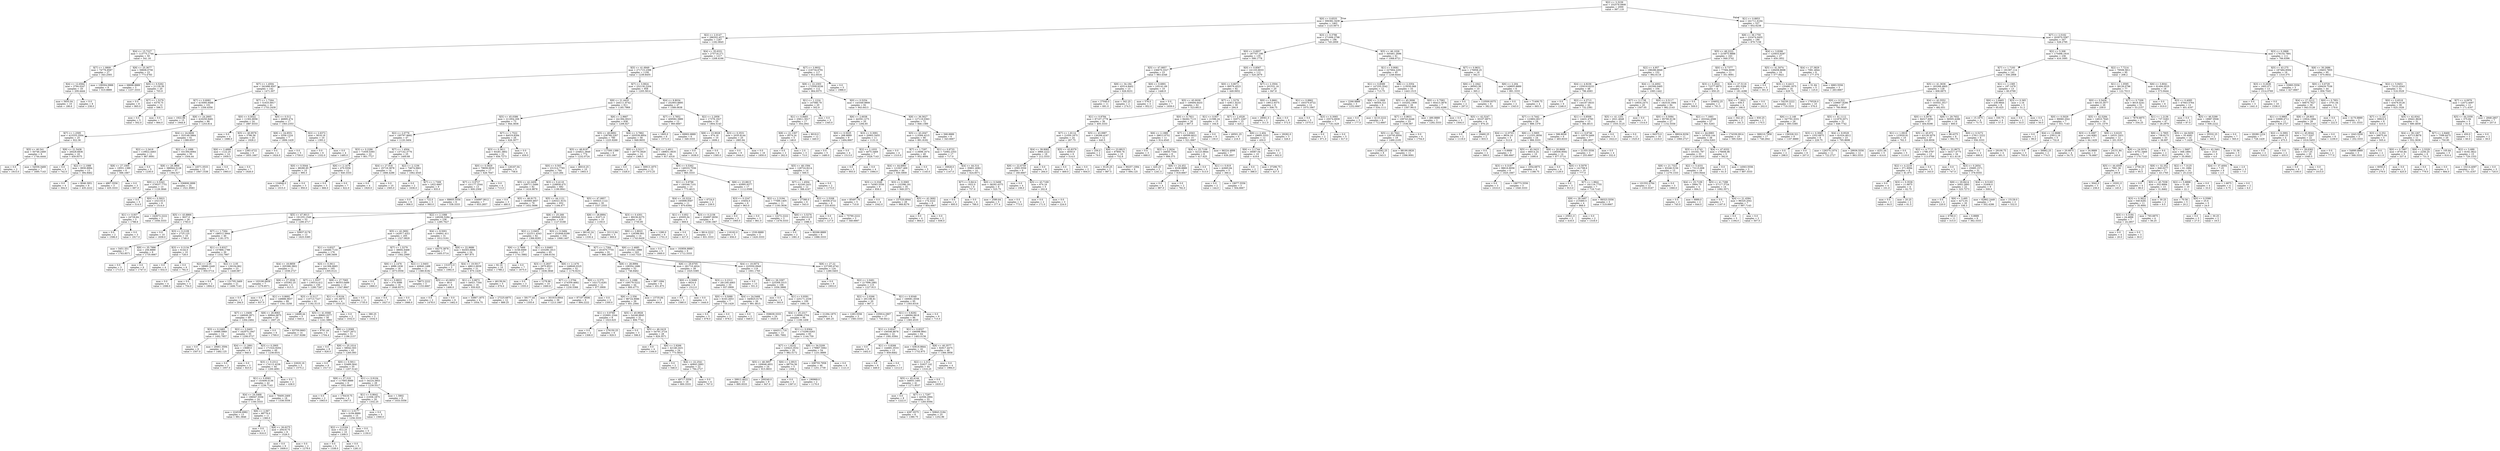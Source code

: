 digraph Tree {
node [shape=box] ;
0 [label="X[2] <= 3.3239\nmse = 332579.0908\nsamples = 2000\nvalue = 997.119"] ;
1 [label="X[0] <= 0.6533\nmse = 306382.3439\nsamples = 1463\nvalue = 1123.5673"] ;
0 -> 1 [labeldistance=2.5, labelangle=45, headlabel="True"] ;
2 [label="X[2] <= 2.0147\nmse = 286202.4577\nsamples = 1267\nvalue = 1182.0845"] ;
1 -> 2 ;
3 [label="X[4] <= 15.7227\nmse = 113775.1744\nsamples = 50\nvalue = 541.16"] ;
2 -> 3 ;
4 [label="X[7] <= 1.0809\nmse = 74776.8587\nsamples = 27\nvalue = 343.2593"] ;
3 -> 4 ;
5 [label="X[4] <= 12.6564\nmse = 3794.0247\nsamples = 18\nvalue = 209.4444"] ;
4 -> 5 ;
6 [label="mse = 5655.04\nsamples = 10\nvalue = 186.6"] ;
5 -> 6 ;
7 [label="mse = 0.0\nsamples = 8\nvalue = 238.0"] ;
5 -> 7 ;
8 [label="mse = 109304.0988\nsamples = 9\nvalue = 610.8889"] ;
4 -> 8 ;
9 [label="X[8] <= 25.3677\nmse = 59608.0756\nsamples = 23\nvalue = 773.4783"] ;
3 -> 9 ;
10 [label="mse = 68696.8889\nsamples = 3\nvalue = 1237.3333"] ;
9 -> 10 ;
11 [label="X[0] <= 0.5262\nmse = 21129.39\nsamples = 20\nvalue = 703.9"] ;
9 -> 11 ;
12 [label="mse = 0.0\nsamples = 8\nvalue = 865.0"] ;
11 -> 12 ;
13 [label="X[7] <= 1.5279\nmse = 6378.75\nsamples = 12\nvalue = 596.5"] ;
11 -> 13 ;
14 [label="mse = 0.0\nsamples = 5\nvalue = 502.0"] ;
13 -> 14 ;
15 [label="mse = 0.0\nsamples = 7\nvalue = 664.0"] ;
13 -> 15 ;
16 [label="X[4] <= 35.6331\nmse = 275716.271\nsamples = 1217\nvalue = 1208.4166"] ;
2 -> 16 ;
17 [label="X[5] <= 41.6949\nmse = 271715.2398\nsamples = 1100\nvalue = 1239.8455"] ;
16 -> 17 ;
18 [label="X[7] <= 1.4504\nmse = 342488.9507\nsamples = 142\nvalue = 1471.007"] ;
17 -> 18 ;
19 [label="X[7] <= 0.6082\nmse = 415095.9488\nsamples = 101\nvalue = 1356.4356"] ;
18 -> 19 ;
20 [label="mse = 1922.96\nsamples = 15\nvalue = 1944.8"] ;
19 -> 20 ;
21 [label="X[8] <= 24.2665\nmse = 416250.8491\nsamples = 86\nvalue = 1253.814"] ;
19 -> 21 ;
22 [label="X[7] <= 1.2595\nmse = 415333.3504\nsamples = 25\nvalue = 922.36"] ;
21 -> 22 ;
23 [label="X[5] <= 40.541\nmse = 50746.2469\nsamples = 9\nvalue = 1744.4444"] ;
22 -> 23 ;
24 [label="mse = 0.0\nsamples = 2\nvalue = 1915.0"] ;
23 -> 24 ;
25 [label="mse = 54559.3469\nsamples = 7\nvalue = 1695.7143"] ;
23 -> 25 ;
26 [label="X[8] <= 21.5436\nmse = 26428.6836\nsamples = 16\nvalue = 459.9375"] ;
22 -> 26 ;
27 [label="mse = 0.0\nsamples = 3\nvalue = 742.0"] ;
26 -> 27 ;
28 [label="X[2] <= 2.1088\nmse = 9930.8994\nsamples = 13\nvalue = 394.8462"] ;
26 -> 28 ;
29 [label="mse = 0.0\nsamples = 4\nvalue = 304.0"] ;
28 -> 29 ;
30 [label="mse = 9046.3951\nsamples = 9\nvalue = 435.2222"] ;
28 -> 30 ;
31 [label="X[4] <= 24.6606\nmse = 353148.5864\nsamples = 61\nvalue = 1389.6557"] ;
21 -> 31 ;
32 [label="X[2] <= 2.3418\nmse = 119922.4463\nsamples = 11\nvalue = 867.9091"] ;
31 -> 32 ;
33 [label="X[8] <= 27.1005\nmse = 19551.1389\nsamples = 6\nvalue = 566.1667"] ;
32 -> 33 ;
34 [label="mse = 4867.5556\nsamples = 3\nvalue = 435.3333"] ;
33 -> 34 ;
35 [label="mse = 0.0\nsamples = 3\nvalue = 697.0"] ;
33 -> 35 ;
36 [label="mse = 0.0\nsamples = 5\nvalue = 1230.0"] ;
32 -> 36 ;
37 [label="X[2] <= 2.1088\nmse = 331394.6064\nsamples = 50\nvalue = 1504.44"] ;
31 -> 37 ;
38 [label="X[8] <= 28.3868\nmse = 386944.5128\nsamples = 37\nvalue = 1384.027"] ;
37 -> 38 ;
39 [label="X[0] <= 0.5343\nmse = 379537.7751\nsamples = 13\nvalue = 1129.3846"] ;
38 -> 39 ;
40 [label="mse = 0.0\nsamples = 5\nvalue = 514.0"] ;
39 -> 40 ;
41 [label="X[0] <= 0.5923\nmse = 232133.5\nsamples = 8\nvalue = 1514.0"] ;
39 -> 41 ;
42 [label="X[1] <= 0.937\nmse = 24729.84\nsamples = 5\nvalue = 1788.6"] ;
41 -> 42 ;
43 [label="mse = 0.0\nsamples = 2\nvalue = 1596.0"] ;
42 -> 43 ;
44 [label="mse = 0.0\nsamples = 3\nvalue = 1917.0"] ;
42 -> 44 ;
45 [label="mse = 242672.2222\nsamples = 3\nvalue = 1056.3333"] ;
41 -> 45 ;
46 [label="mse = 336808.2899\nsamples = 24\nvalue = 1521.9583"] ;
38 -> 46 ;
47 [label="mse = 14571.0533\nsamples = 13\nvalue = 1847.1538"] ;
37 -> 47 ;
48 [label="X[7] <= 1.7264\nmse = 51633.8917\nsamples = 41\nvalue = 1753.2439"] ;
18 -> 48 ;
49 [label="X[0] <= 0.5022\nmse = 11302.8056\nsamples = 24\nvalue = 1887.8333"] ;
48 -> 49 ;
50 [label="mse = 0.0\nsamples = 4\nvalue = 1686.0"] ;
49 -> 50 ;
51 [label="X[5] <= 40.9578\nmse = 3786.56\nsamples = 20\nvalue = 1928.2"] ;
49 -> 51 ;
52 [label="X[6] <= 2.4888\nmse = 1122.25\nsamples = 14\nvalue = 1959.5"] ;
51 -> 52 ;
53 [label="mse = 0.0\nsamples = 7\nvalue = 1993.0"] ;
52 -> 53 ;
54 [label="mse = 0.0\nsamples = 7\nvalue = 1926.0"] ;
52 -> 54 ;
55 [label="mse = 2383.4722\nsamples = 6\nvalue = 1855.1667"] ;
51 -> 55 ;
56 [label="X[0] <= 0.512\nmse = 46895.474\nsamples = 17\nvalue = 1563.2353"] ;
48 -> 56 ;
57 [label="X[8] <= 24.8551\nmse = 5556.1224\nsamples = 7\nvalue = 1806.1429"] ;
56 -> 57 ;
58 [label="mse = 0.0\nsamples = 2\nvalue = 1924.0"] ;
57 -> 58 ;
59 [label="mse = 0.0\nsamples = 5\nvalue = 1759.0"] ;
57 -> 59 ;
60 [label="X[2] <= 2.6372\nmse = 5618.16\nsamples = 10\nvalue = 1393.2"] ;
56 -> 60 ;
61 [label="mse = 0.0\nsamples = 6\nvalue = 1332.0"] ;
60 -> 61 ;
62 [label="mse = 0.0\nsamples = 4\nvalue = 1485.0"] ;
60 -> 62 ;
63 [label="X[7] <= 3.0824\nmse = 252130.2204\nsamples = 958\nvalue = 1205.5814"] ;
17 -> 63 ;
64 [label="X[8] <= 21.4435\nmse = 244111.8742\nsamples = 911\nvalue = 1185.7969"] ;
63 -> 64 ;
65 [label="X[5] <= 45.0386\nmse = 211954.209\nsamples = 73\nvalue = 944.3836"] ;
64 -> 65 ;
66 [label="X[2] <= 2.0776\nmse = 195797.9692\nsamples = 47\nvalue = 1120.3404"] ;
65 -> 66 ;
67 [label="X[3] <= 0.2286\nmse = 71659.5393\nsamples = 22\nvalue = 801.7727"] ;
66 -> 67 ;
68 [label="X[0] <= 0.5044\nmse = 88280.85\nsamples = 10\nvalue = 995.5"] ;
67 -> 68 ;
69 [label="mse = 124848.0\nsamples = 7\nvalue = 1015.0"] ;
68 -> 69 ;
70 [label="mse = 0.0\nsamples = 3\nvalue = 950.0"] ;
68 -> 70 ;
71 [label="X[6] <= 2.1476\nmse = 470.5556\nsamples = 12\nvalue = 640.3333"] ;
67 -> 71 ;
72 [label="mse = 0.0\nsamples = 5\nvalue = 666.0"] ;
71 -> 72 ;
73 [label="mse = 0.0\nsamples = 7\nvalue = 622.0"] ;
71 -> 73 ;
74 [label="X[7] <= 1.4504\nmse = 137142.3776\nsamples = 25\nvalue = 1400.68"] ;
66 -> 74 ;
75 [label="X[4] <= 27.918\nmse = 25719.3878\nsamples = 14\nvalue = 1666.4286"] ;
74 -> 75 ;
76 [label="mse = 0.0\nsamples = 4\nvalue = 1920.0"] ;
75 -> 76 ;
77 [label="mse = 0.0\nsamples = 10\nvalue = 1565.0"] ;
75 -> 77 ;
78 [label="X[2] <= 2.1236\nmse = 74674.0661\nsamples = 11\nvalue = 1062.4545"] ;
74 -> 78 ;
79 [label="mse = 0.0\nsamples = 2\nvalue = 1636.0"] ;
78 -> 79 ;
80 [label="X[7] <= 1.7309\nmse = 1922.6667\nsamples = 9\nvalue = 935.0"] ;
78 -> 80 ;
81 [label="mse = 0.0\nsamples = 6\nvalue = 906.0"] ;
80 -> 81 ;
82 [label="mse = 722.0\nsamples = 3\nvalue = 993.0"] ;
80 -> 82 ;
83 [label="X[7] <= 1.7522\nmse = 84019.8284\nsamples = 26\nvalue = 626.3077"] ;
65 -> 83 ;
84 [label="X[3] <= 0.3611\nmse = 93281.3802\nsamples = 22\nvalue = 656.7273"] ;
83 -> 84 ;
85 [label="X[0] <= 0.5829\nmse = 79659.0035\nsamples = 17\nvalue = 626.7647"] ;
84 -> 85 ;
86 [label="X[7] <= 0.9727\nmse = 101177.2544\nsamples = 13\nvalue = 600.2308"] ;
85 -> 86 ;
87 [label="mse = 89605.5556\nsamples = 6\nvalue = 538.3333"] ;
86 -> 87 ;
88 [label="mse = 104997.0612\nsamples = 7\nvalue = 653.2857"] ;
86 -> 88 ;
89 [label="mse = 0.0\nsamples = 4\nvalue = 713.0"] ;
85 -> 89 ;
90 [label="mse = 126167.04\nsamples = 5\nvalue = 758.6"] ;
84 -> 90 ;
91 [label="mse = 0.0\nsamples = 4\nvalue = 459.0"] ;
83 -> 91 ;
92 [label="X[6] <= 2.9667\nmse = 241394.0023\nsamples = 838\nvalue = 1206.827"] ;
64 -> 92 ;
93 [label="X[5] <= 49.6892\nmse = 238789.2267\nsamples = 780\nvalue = 1225.9269"] ;
92 -> 93 ;
94 [label="X[5] <= 48.9197\nmse = 234821.3849\nsamples = 774\nvalue = 1232.0724"] ;
93 -> 94 ;
95 [label="X[0] <= 0.503\nmse = 231314.7793\nsamples = 764\nvalue = 1223.284"] ;
94 -> 95 ;
96 [label="X[5] <= 42.2459\nmse = 209711.5486\nsamples = 82\nvalue = 1416.9878"] ;
95 -> 96 ;
97 [label="mse = 0.0\nsamples = 3\nvalue = 480.0"] ;
96 -> 97 ;
98 [label="X[5] <= 46.9175\nmse = 183069.4857\nsamples = 79\nvalue = 1452.5696"] ;
96 -> 98 ;
99 [label="X[5] <= 43.8866\nmse = 3637.0\nsamples = 26\nvalue = 1783.0"] ;
98 -> 99 ;
100 [label="mse = 0.0\nsamples = 10\nvalue = 1839.0"] ;
99 -> 100 ;
101 [label="X[3] <= 0.2109\nmse = 2725.125\nsamples = 16\nvalue = 1748.0"] ;
99 -> 101 ;
102 [label="mse = 5451.551\nsamples = 7\nvalue = 1763.8571"] ;
101 -> 102 ;
103 [label="X[8] <= 35.7996\nmse = 256.8889\nsamples = 9\nvalue = 1735.6667"] ;
101 -> 103 ;
104 [label="mse = 0.0\nsamples = 3\nvalue = 1713.0"] ;
103 -> 104 ;
105 [label="mse = 0.0\nsamples = 6\nvalue = 1747.0"] ;
103 -> 105 ;
106 [label="X[5] <= 47.9013\nmse = 191255.1549\nsamples = 53\nvalue = 1290.4717"] ;
98 -> 106 ;
107 [label="X[7] <= 1.7264\nmse = 188512.3944\nsamples = 40\nvalue = 1181.575"] ;
106 -> 107 ;
108 [label="X[3] <= 0.2134\nmse = 6144.0\nsamples = 10\nvalue = 728.0"] ;
107 -> 108 ;
109 [label="mse = 0.0\nsamples = 4\nvalue = 632.0"] ;
108 -> 109 ;
110 [label="mse = 0.0\nsamples = 6\nvalue = 792.0"] ;
108 -> 110 ;
111 [label="X[1] <= 0.8327\nmse = 157866.1789\nsamples = 30\nvalue = 1332.7667"] ;
107 -> 111 ;
112 [label="X[2] <= 2.05\nmse = 28980.2449\nsamples = 7\nvalue = 950.5714"] ;
111 -> 112 ;
113 [label="mse = 0.0\nsamples = 4\nvalue = 1098.0"] ;
112 -> 113 ;
114 [label="mse = 0.0\nsamples = 3\nvalue = 754.0"] ;
112 -> 114 ;
115 [label="X[2] <= 2.05\nmse = 139104.862\nsamples = 23\nvalue = 1449.087"] ;
111 -> 115 ;
116 [label="mse = 0.0\nsamples = 2\nvalue = 1894.0"] ;
115 -> 116 ;
117 [label="mse = 131705.3469\nsamples = 21\nvalue = 1406.7143"] ;
115 -> 117 ;
118 [label="mse = 50937.0178\nsamples = 13\nvalue = 1625.5385"] ;
106 -> 118 ;
119 [label="X[3] <= 0.4118\nmse = 228858.475\nsamples = 682\nvalue = 1199.9941"] ;
95 -> 119 ;
120 [label="X[5] <= 44.1121\nmse = 226321.9151\nsamples = 652\nvalue = 1184.477"] ;
119 -> 120 ;
121 [label="X[2] <= 2.1088\nmse = 149206.5284\nsamples = 236\nvalue = 1285.7627"] ;
120 -> 121 ;
122 [label="X[5] <= 42.3692\nmse = 142917.4321\nsamples = 205\nvalue = 1327.0829"] ;
121 -> 122 ;
123 [label="X[1] <= 0.8327\nmse = 149480.7133\nsamples = 176\nvalue = 1288.3409"] ;
122 -> 123 ;
124 [label="X[4] <= 18.8859\nmse = 205388.3802\nsamples = 11\nvalue = 1038.2727"] ;
123 -> 124 ;
125 [label="mse = 103190.6939\nsamples = 7\nvalue = 1279.8571"] ;
124 -> 125 ;
126 [label="X[8] <= 27.3536\nmse = 103362.25\nsamples = 4\nvalue = 615.5"] ;
124 -> 126 ;
127 [label="mse = 0.0\nsamples = 2\nvalue = 294.0"] ;
126 -> 127 ;
128 [label="mse = 0.0\nsamples = 2\nvalue = 937.0"] ;
126 -> 128 ;
129 [label="X[3] <= 0.3611\nmse = 141306.6665\nsamples = 165\nvalue = 1305.0121"] ;
123 -> 129 ;
130 [label="X[7] <= 1.5537\nmse = 139314.412\nsamples = 150\nvalue = 1280.7267"] ;
129 -> 130 ;
131 [label="X[1] <= 0.8692\nmse = 149886.9837\nsamples = 89\nvalue = 1341.3258"] ;
130 -> 131 ;
132 [label="X[7] <= 1.0406\nmse = 146649.2871\nsamples = 69\nvalue = 1264.2464"] ;
131 -> 132 ;
133 [label="X[3] <= 0.2483\nmse = 16986.5969\nsamples = 14\nvalue = 1492.7857"] ;
132 -> 133 ;
134 [label="mse = 0.0\nsamples = 6\nvalue = 1507.0"] ;
133 -> 134 ;
135 [label="mse = 29461.3594\nsamples = 8\nvalue = 1482.125"] ;
133 -> 135 ;
136 [label="X[2] <= 2.0403\nmse = 162975.1947\nsamples = 55\nvalue = 1206.0727"] ;
132 -> 136 ;
137 [label="X[4] <= 11.2891\nmse = 13689.0\nsamples = 6\nvalue = 940.0"] ;
136 -> 137 ;
138 [label="mse = 0.0\nsamples = 3\nvalue = 1057.0"] ;
137 -> 138 ;
139 [label="mse = 0.0\nsamples = 3\nvalue = 823.0"] ;
137 -> 139 ;
140 [label="X[3] <= 0.2905\nmse = 171524.9204\nsamples = 49\nvalue = 1238.6531"] ;
136 -> 140 ;
141 [label="X[3] <= 0.2312\nmse = 174112.4236\nsamples = 44\nvalue = 1200.4091"] ;
140 -> 141 ;
142 [label="X[1] <= 0.8583\nmse = 153406.0136\nsamples = 42\nvalue = 1236.7143"] ;
141 -> 142 ;
143 [label="X[4] <= 24.5468\nmse = 196047.5556\nsamples = 24\nvalue = 1160.3333"] ;
142 -> 143 ;
144 [label="mse = 224538.6982\nsamples = 13\nvalue = 991.3846"] ;
143 -> 144 ;
145 [label="X[6] <= 2.067\nmse = 88776.0\nsamples = 11\nvalue = 1360.0"] ;
143 -> 145 ;
146 [label="mse = 0.0\nsamples = 3\nvalue = 916.0"] ;
145 -> 146 ;
147 [label="X[8] <= 26.6275\nmse = 20418.75\nsamples = 8\nvalue = 1526.5"] ;
145 -> 147 ;
148 [label="mse = 0.0\nsamples = 6\nvalue = 1609.0"] ;
147 -> 148 ;
149 [label="mse = 0.0\nsamples = 2\nvalue = 1279.0"] ;
147 -> 149 ;
150 [label="mse = 78400.2469\nsamples = 18\nvalue = 1338.5556"] ;
142 -> 150 ;
151 [label="mse = 0.0\nsamples = 2\nvalue = 438.0"] ;
141 -> 151 ;
152 [label="mse = 22620.16\nsamples = 5\nvalue = 1575.2"] ;
140 -> 152 ;
153 [label="X[8] <= 26.8063\nmse = 69844.0875\nsamples = 20\nvalue = 1607.25"] ;
131 -> 153 ;
154 [label="mse = 0.0\nsamples = 6\nvalue = 1769.0"] ;
153 -> 154 ;
155 [label="mse = 83759.0663\nsamples = 14\nvalue = 1537.9286"] ;
153 -> 155 ;
156 [label="X[3] <= 0.3117\nmse = 110713.7227\nsamples = 61\nvalue = 1192.3115"] ;
130 -> 156 ;
157 [label="mse = 14689.44\nsamples = 5\nvalue = 640.4"] ;
156 -> 157 ;
158 [label="X[5] <= 41.9368\nmse = 89662.0277\nsamples = 56\nvalue = 1241.5893"] ;
156 -> 158 ;
159 [label="mse = 9761.44\nsamples = 5\nvalue = 1704.4"] ;
158 -> 159 ;
160 [label="X[6] <= 2.9369\nmse = 74437.2672\nsamples = 51\nvalue = 1196.2157"] ;
158 -> 160 ;
161 [label="mse = 0.0\nsamples = 8\nvalue = 826.0"] ;
160 -> 161 ;
162 [label="X[8] <= 25.1014\nmse = 58042.503\nsamples = 43\nvalue = 1265.093"] ;
160 -> 162 ;
163 [label="mse = 0.0\nsamples = 8\nvalue = 1517.0"] ;
162 -> 163 ;
164 [label="X[0] <= 0.5911\nmse = 53489.5641\nsamples = 35\nvalue = 1207.5143"] ;
162 -> 164 ;
165 [label="X[8] <= 27.319\nmse = 117665.8889\nsamples = 6\nvalue = 1052.6667"] ;
164 -> 165 ;
166 [label="mse = 0.0\nsamples = 2\nvalue = 1063.0"] ;
165 -> 166 ;
167 [label="mse = 176418.75\nsamples = 4\nvalue = 1047.5"] ;
165 -> 167 ;
168 [label="X[1] <= 0.9104\nmse = 34224.3853\nsamples = 29\nvalue = 1239.5517"] ;
164 -> 168 ;
169 [label="X[1] <= 0.8642\nmse = 21936.1875\nsamples = 20\nvalue = 1332.25"] ;
168 -> 169 ;
170 [label="X[2] <= 2.0177\nmse = 6194.8889\nsamples = 15\nvalue = 1256.3333"] ;
169 -> 170 ;
171 [label="X[2] <= 2.0164\nmse = 812.25\nsamples = 10\nvalue = 1309.5"] ;
170 -> 171 ;
172 [label="mse = 0.0\nsamples = 5\nvalue = 1338.0"] ;
171 -> 172 ;
173 [label="mse = 0.0\nsamples = 5\nvalue = 1281.0"] ;
171 -> 173 ;
174 [label="mse = 0.0\nsamples = 5\nvalue = 1150.0"] ;
170 -> 174 ;
175 [label="mse = 0.0\nsamples = 5\nvalue = 1560.0"] ;
169 -> 175 ;
176 [label="mse = 1.5802\nsamples = 9\nvalue = 1033.5556"] ;
168 -> 176 ;
177 [label="X[8] <= 27.7065\nmse = 96353.0489\nsamples = 15\nvalue = 1547.8667"] ;
129 -> 177 ;
178 [label="X[1] <= 0.9104\nmse = 191.6875\nsamples = 4\nvalue = 1033.25"] ;
177 -> 178 ;
179 [label="mse = 0.0\nsamples = 2\nvalue = 1032.0"] ;
178 -> 179 ;
180 [label="mse = 380.25\nsamples = 2\nvalue = 1034.5"] ;
178 -> 180 ;
181 [label="mse = 0.0\nsamples = 11\nvalue = 1735.0"] ;
177 -> 181 ;
182 [label="X[7] <= 1.5279\nmse = 38692.6468\nsamples = 29\nvalue = 1562.2069"] ;
122 -> 182 ;
183 [label="X[6] <= 2.1476\nmse = 4986.1636\nsamples = 18\nvalue = 1673.0556"] ;
182 -> 183 ;
184 [label="mse = 0.0\nsamples = 2\nvalue = 1866.0"] ;
183 -> 184 ;
185 [label="X[1] <= 0.8833\nmse = 374.3086\nsamples = 16\nvalue = 1648.9375"] ;
183 -> 185 ;
186 [label="mse = 0.0\nsamples = 7\nvalue = 1627.0"] ;
185 -> 186 ;
187 [label="mse = 0.0\nsamples = 9\nvalue = 1666.0"] ;
185 -> 187 ;
188 [label="X[2] <= 2.0403\nmse = 40840.1488\nsamples = 11\nvalue = 1380.8182"] ;
182 -> 188 ;
189 [label="mse = 78672.2222\nsamples = 3\nvalue = 1153.6667"] ;
188 -> 189 ;
190 [label="X[5] <= 43.0653\nmse = 48.0\nsamples = 8\nvalue = 1466.0"] ;
188 -> 190 ;
191 [label="mse = 0.0\nsamples = 2\nvalue = 1478.0"] ;
190 -> 191 ;
192 [label="mse = 0.0\nsamples = 6\nvalue = 1462.0"] ;
190 -> 192 ;
193 [label="X[4] <= 8.5001\nmse = 104841.411\nsamples = 31\nvalue = 1012.5161"] ;
121 -> 193 ;
194 [label="mse = 44275.3878\nsamples = 7\nvalue = 1405.5714"] ;
193 -> 194 ;
195 [label="X[8] <= 22.9686\nmse = 64303.6094\nsamples = 24\nvalue = 897.875"] ;
193 -> 195 ;
196 [label="mse = 131072.0\nsamples = 3\nvalue = 1092.0"] ;
195 -> 196 ;
197 [label="X[4] <= 19.5017\nmse = 48612.6939\nsamples = 21\nvalue = 870.1429"] ;
195 -> 197 ;
198 [label="X[1] <= 0.8872\nmse = 34021.7344\nsamples = 16\nvalue = 930.625"] ;
197 -> 198 ;
199 [label="mse = 33867.1875\nsamples = 4\nvalue = 1054.75"] ;
198 -> 199 ;
200 [label="mse = 27225.6875\nsamples = 12\nvalue = 889.25"] ;
198 -> 200 ;
201 [label="mse = 46139.04\nsamples = 5\nvalue = 676.6"] ;
197 -> 201 ;
202 [label="X[8] <= 25.268\nmse = 260948.5021\nsamples = 416\nvalue = 1127.0168"] ;
120 -> 202 ;
203 [label="X[2] <= 2.0403\nmse = 222311.4343\nsamples = 82\nvalue = 1366.8293"] ;
202 -> 203 ;
204 [label="X[6] <= 2.7669\nmse = 3158.0069\nsamples = 17\nvalue = 1741.5882"] ;
203 -> 204 ;
205 [label="mse = 92.16\nsamples = 10\nvalue = 1788.2"] ;
204 -> 205 ;
206 [label="mse = 0.0\nsamples = 7\nvalue = 1675.0"] ;
204 -> 206 ;
207 [label="X[1] <= 0.8483\nmse = 233290.1813\nsamples = 65\nvalue = 1268.8154"] ;
203 -> 207 ;
208 [label="X[3] <= 0.2837\nmse = 2970.8521\nsamples = 13\nvalue = 1636.3846"] ;
207 -> 208 ;
209 [label="mse = 0.0\nsamples = 3\nvalue = 1555.0"] ;
208 -> 209 ;
210 [label="mse = 1278.96\nsamples = 10\nvalue = 1660.8"] ;
208 -> 210 ;
211 [label="X[6] <= 2.1476\nmse = 248649.0325\nsamples = 52\nvalue = 1176.9231"] ;
207 -> 211 ;
212 [label="X[7] <= 1.5794\nmse = 274359.4682\nsamples = 41\nvalue = 1230.5366"] ;
211 -> 212 ;
213 [label="mse = 58177.44\nsamples = 5\nvalue = 1355.6"] ;
212 -> 213 ;
214 [label="mse = 301910.6944\nsamples = 36\nvalue = 1213.1667"] ;
212 -> 214 ;
215 [label="X[0] <= 0.575\nmse = 102172.6281\nsamples = 11\nvalue = 977.0909"] ;
211 -> 215 ;
216 [label="mse = 87107.9506\nsamples = 9\nvalue = 894.2222"] ;
215 -> 216 ;
217 [label="mse = 0.0\nsamples = 2\nvalue = 1350.0"] ;
215 -> 217 ;
218 [label="X[3] <= 0.3484\nmse = 252848.6299\nsamples = 334\nvalue = 1068.1407"] ;
202 -> 218 ;
219 [label="X[7] <= 1.7264\nmse = 201670.7755\nsamples = 91\nvalue = 866.2857"] ;
218 -> 219 ;
220 [label="X[8] <= 28.8994\nmse = 108354.1686\nsamples = 52\nvalue = 746.8462"] ;
219 -> 220 ;
221 [label="X[2] <= 2.1088\nmse = 109179.5222\nsamples = 44\nvalue = 800.4773"] ;
220 -> 221 ;
222 [label="X[6] <= 2.556\nmse = 98724.9086\nsamples = 39\nvalue = 851.2564"] ;
221 -> 222 ;
223 [label="X[1] <= 0.9769\nmse = 233691.2344\nsamples = 8\nvalue = 1023.625"] ;
222 -> 223 ;
224 [label="mse = 0.0\nsamples = 2\nvalue = 1306.0"] ;
223 -> 224 ;
225 [label="mse = 276150.25\nsamples = 6\nvalue = 929.5"] ;
223 -> 225 ;
226 [label="X[5] <= 45.9926\nmse = 54248.8845\nsamples = 31\nvalue = 806.7742"] ;
222 -> 226 ;
227 [label="mse = 0.0\nsamples = 3\nvalue = 596.0"] ;
226 -> 227 ;
228 [label="X[5] <= 46.2419\nmse = 54791.3724\nsamples = 28\nvalue = 829.3571"] ;
226 -> 228 ;
229 [label="mse = 0.0\nsamples = 4\nvalue = 1164.0"] ;
228 -> 229 ;
230 [label="X[6] <= 2.9266\nmse = 42148.2431\nsamples = 24\nvalue = 773.5833"] ;
228 -> 230 ;
231 [label="mse = 0.0\nsamples = 2\nvalue = 546.0"] ;
230 -> 231 ;
232 [label="X[4] <= 22.2541\nmse = 40843.2893\nsamples = 22\nvalue = 794.2727"] ;
230 -> 232 ;
233 [label="mse = 49717.5556\nsamples = 18\nvalue = 800.3333"] ;
232 -> 233 ;
234 [label="mse = 0.0\nsamples = 4\nvalue = 767.0"] ;
232 -> 234 ;
235 [label="mse = 13735.84\nsamples = 5\nvalue = 404.4"] ;
221 -> 235 ;
236 [label="mse = 987.1094\nsamples = 8\nvalue = 451.875"] ;
220 -> 236 ;
237 [label="X[8] <= 29.6705\nmse = 281710.4024\nsamples = 39\nvalue = 1025.5385"] ;
219 -> 237 ;
238 [label="X[0] <= 0.5089\nmse = 4624.0\nsamples = 6\nvalue = 1512.0"] ;
237 -> 238 ;
239 [label="mse = 0.0\nsamples = 3\nvalue = 1580.0"] ;
238 -> 239 ;
240 [label="mse = 0.0\nsamples = 3\nvalue = 1444.0"] ;
238 -> 240 ;
241 [label="X[3] <= 0.2312\nmse = 281240.4463\nsamples = 33\nvalue = 937.0909"] ;
237 -> 241 ;
242 [label="X[0] <= 0.5089\nmse = 8163.2653\nsamples = 7\nvalue = 735.1429"] ;
241 -> 242 ;
243 [label="mse = 0.0\nsamples = 5\nvalue = 678.0"] ;
242 -> 243 ;
244 [label="mse = 0.0\nsamples = 2\nvalue = 878.0"] ;
242 -> 244 ;
245 [label="X[4] <= 24.5468\nmse = 340825.0178\nsamples = 26\nvalue = 991.4615"] ;
241 -> 245 ;
246 [label="mse = 0.0\nsamples = 2\nvalue = 649.0"] ;
245 -> 246 ;
247 [label="mse = 358639.3333\nsamples = 24\nvalue = 1020.0"] ;
245 -> 247 ;
248 [label="X[6] <= 2.4685\nmse = 251041.2988\nsamples = 243\nvalue = 1143.7325"] ;
218 -> 248 ;
249 [label="X[4] <= 19.0074\nmse = 225550.0949\nsamples = 119\nvalue = 1001.1765"] ;
248 -> 249 ;
250 [label="mse = 0.0\nsamples = 13\nvalue = 551.0"] ;
249 -> 250 ;
251 [label="X[8] <= 26.3397\nmse = 225309.3315\nsamples = 106\nvalue = 1056.3868"] ;
249 -> 251 ;
252 [label="mse = 0.0\nsamples = 6\nvalue = 593.0"] ;
251 -> 252 ;
253 [label="X[1] <= 0.9391\nmse = 225171.2339\nsamples = 100\nvalue = 1084.19"] ;
251 -> 253 ;
254 [label="X[4] <= 25.2317\nmse = 218096.2704\nsamples = 96\nvalue = 1109.1458"] ;
253 -> 254 ;
255 [label="mse = 444311.716\nsamples = 13\nvalue = 881.7692"] ;
254 -> 255 ;
256 [label="X[1] <= 0.9364\nmse = 173299.0263\nsamples = 83\nvalue = 1144.759"] ;
254 -> 256 ;
257 [label="X[7] <= 1.6232\nmse = 120423.3532\nsamples = 29\nvalue = 982.5172"] ;
256 -> 257 ;
258 [label="X[5] <= 48.3957\nmse = 100646.4931\nsamples = 24\nvalue = 915.0833"] ;
257 -> 258 ;
259 [label="mse = 39912.4622\nsamples = 15\nvalue = 895.9333"] ;
258 -> 259 ;
260 [label="mse = 200240.0\nsamples = 9\nvalue = 947.0"] ;
258 -> 260 ;
261 [label="X[6] <= 2.0915\nmse = 88754.56\nsamples = 5\nvalue = 1306.2"] ;
257 -> 261 ;
262 [label="mse = 0.0\nsamples = 3\nvalue = 1397.0"] ;
261 -> 262 ;
263 [label="mse = 190969.0\nsamples = 2\nvalue = 1170.0"] ;
261 -> 263 ;
264 [label="X[8] <= 34.5209\nmse = 179967.5062\nsamples = 54\nvalue = 1231.8889"] ;
256 -> 264 ;
265 [label="mse = 208755.7958\nsamples = 46\nvalue = 1251.1739"] ;
264 -> 265 ;
266 [label="mse = 0.0\nsamples = 8\nvalue = 1121.0"] ;
264 -> 266 ;
267 [label="mse = 21294.1875\nsamples = 4\nvalue = 485.25"] ;
253 -> 267 ;
268 [label="X[8] <= 27.22\nmse = 237285.4742\nsamples = 124\nvalue = 1280.5403"] ;
248 -> 268 ;
269 [label="mse = 0.0\nsamples = 9\nvalue = 1953.0"] ;
268 -> 269 ;
270 [label="X[2] <= 2.0491\nmse = 217696.2881\nsamples = 115\nvalue = 1227.913"] ;
268 -> 270 ;
271 [label="X[2] <= 2.0266\nmse = 291196.81\nsamples = 20\nvalue = 867.3"] ;
270 -> 271 ;
272 [label="mse = 1283.5556\nsamples = 3\nvalue = 1583.3333"] ;
271 -> 272 ;
273 [label="mse = 235914.2907\nsamples = 17\nvalue = 740.9412"] ;
271 -> 273 ;
274 [label="X[1] <= 0.9349\nmse = 169081.6558\nsamples = 95\nvalue = 1303.8316"] ;
270 -> 274 ;
275 [label="X[1] <= 0.8292\nmse = 146694.0618\nsamples = 86\nvalue = 1365.4535"] ;
274 -> 275 ;
276 [label="X[1] <= 0.8247\nmse = 156546.8678\nsamples = 22\nvalue = 1081.6364"] ;
275 -> 276 ;
277 [label="mse = 0.0\nsamples = 9\nvalue = 1402.0"] ;
276 -> 277 ;
278 [label="X[1] <= 0.8266\nmse = 144681.0533\nsamples = 13\nvalue = 859.8462"] ;
276 -> 278 ;
279 [label="mse = 0.0\nsamples = 6\nvalue = 449.0"] ;
278 -> 279 ;
280 [label="mse = 0.0\nsamples = 7\nvalue = 1212.0"] ;
278 -> 280 ;
281 [label="X[1] <= 0.8327\nmse = 106098.9841\nsamples = 64\nvalue = 1463.0156"] ;
275 -> 281 ;
282 [label="mse = 63618.9844\nsamples = 16\nvalue = 1752.875"] ;
281 -> 282 ;
283 [label="X[8] <= 40.3577\nmse = 82917.4475\nsamples = 48\nvalue = 1366.3958"] ;
281 -> 283 ;
284 [label="X[2] <= 2.312\nmse = 52627.142\nsamples = 44\nvalue = 1310.25"] ;
283 -> 284 ;
285 [label="X[5] <= 45.4144\nmse = 34855.1493\nsamples = 41\nvalue = 1271.8537"] ;
284 -> 285 ;
286 [label="mse = 0.0\nsamples = 8\nvalue = 1222.0"] ;
285 -> 286 ;
287 [label="X[7] <= 1.7297\nmse = 42556.2994\nsamples = 33\nvalue = 1283.9394"] ;
285 -> 287 ;
288 [label="mse = 4287.9375\nsamples = 8\nvalue = 1380.75"] ;
287 -> 288 ;
289 [label="mse = 50843.3184\nsamples = 25\nvalue = 1252.96"] ;
287 -> 289 ;
290 [label="mse = 0.0\nsamples = 3\nvalue = 1835.0"] ;
284 -> 290 ;
291 [label="mse = 0.0\nsamples = 4\nvalue = 1984.0"] ;
283 -> 291 ;
292 [label="mse = 0.0\nsamples = 9\nvalue = 715.0"] ;
274 -> 292 ;
293 [label="X[5] <= 47.0857\nmse = 165023.1122\nsamples = 30\nvalue = 1537.2333"] ;
119 -> 293 ;
294 [label="X[8] <= 28.8994\nmse = 91671.6\nsamples = 10\nvalue = 1150.0"] ;
293 -> 294 ;
295 [label="mse = 86142.24\nsamples = 5\nvalue = 1330.4"] ;
294 -> 295 ;
296 [label="mse = 32112.64\nsamples = 5\nvalue = 969.6"] ;
294 -> 296 ;
297 [label="X[3] <= 0.4301\nmse = 89236.6275\nsamples = 20\nvalue = 1730.85"] ;
293 -> 297 ;
298 [label="X[6] <= 2.8023\nmse = 126386.801\nsamples = 14\nvalue = 1743.6429"] ;
297 -> 298 ;
299 [label="mse = 0.0\nsamples = 5\nvalue = 1800.0"] ;
298 -> 299 ;
300 [label="mse = 193856.8889\nsamples = 9\nvalue = 1712.3333"] ;
298 -> 300 ;
301 [label="mse = 1280.0\nsamples = 6\nvalue = 1701.0"] ;
297 -> 301 ;
302 [label="mse = 46010.25\nsamples = 10\nvalue = 1903.5"] ;
94 -> 302 ;
303 [label="mse = 117300.1389\nsamples = 6\nvalue = 433.1667"] ;
93 -> 303 ;
304 [label="X[4] <= 3.7862\nmse = 205539.8954\nsamples = 58\nvalue = 949.9655"] ;
92 -> 304 ;
305 [label="X[0] <= 0.5217\nmse = 26770.3929\nsamples = 14\nvalue = 1366.5"] ;
304 -> 305 ;
306 [label="mse = 0.0\nsamples = 2\nvalue = 1326.0"] ;
305 -> 306 ;
307 [label="mse = 30913.1875\nsamples = 12\nvalue = 1373.25"] ;
305 -> 307 ;
308 [label="X[2] <= 2.4911\nmse = 189651.0635\nsamples = 44\nvalue = 817.4318"] ;
304 -> 308 ;
309 [label="X[0] <= 0.5362\nmse = 149333.7556\nsamples = 30\nvalue = 965.3333"] ;
308 -> 309 ;
310 [label="X[1] <= 0.9796\nmse = 193346.7101\nsamples = 13\nvalue = 773.4615"] ;
309 -> 310 ;
311 [label="X[4] <= 18.3224\nmse = 165898.9587\nsamples = 11\nvalue = 870.6364"] ;
310 -> 311 ;
312 [label="X[1] <= 0.852\nmse = 45005.04\nsamples = 5\nvalue = 669.6"] ;
311 -> 312 ;
313 [label="mse = 0.0\nsamples = 2\nvalue = 427.0"] ;
312 -> 313 ;
314 [label="mse = 9614.2222\nsamples = 3\nvalue = 831.3333"] ;
312 -> 314 ;
315 [label="X[3] <= 0.2158\nmse = 204897.8056\nsamples = 6\nvalue = 1038.1667"] ;
311 -> 315 ;
316 [label="mse = 116162.0\nsamples = 3\nvalue = 656.0"] ;
315 -> 316 ;
317 [label="mse = 1530.8889\nsamples = 3\nvalue = 1420.3333"] ;
315 -> 317 ;
318 [label="mse = 6724.0\nsamples = 2\nvalue = 239.0"] ;
310 -> 318 ;
319 [label="X[8] <= 23.8815\nmse = 65995.9377\nsamples = 17\nvalue = 1112.0588"] ;
309 -> 319 ;
320 [label="X[3] <= 0.2247\nmse = 10404.0\nsamples = 6\nvalue = 963.0"] ;
319 -> 320 ;
321 [label="mse = 0.0\nsamples = 3\nvalue = 1065.0"] ;
320 -> 321 ;
322 [label="mse = 0.0\nsamples = 3\nvalue = 861.0"] ;
320 -> 322 ;
323 [label="X[2] <= 2.3194\nmse = 77589.1405\nsamples = 11\nvalue = 1193.3636"] ;
319 -> 323 ;
324 [label="mse = 12272.2222\nsamples = 3\nvalue = 1478.3333"] ;
323 -> 324 ;
325 [label="X[6] <= 3.5276\nmse = 60210.25\nsamples = 8\nvalue = 1086.5"] ;
323 -> 325 ;
326 [label="mse = 0.0\nsamples = 2\nvalue = 1081.0"] ;
325 -> 326 ;
327 [label="mse = 80266.8889\nsamples = 6\nvalue = 1088.3333"] ;
325 -> 327 ;
328 [label="X[5] <= 48.1594\nmse = 128724.8214\nsamples = 14\nvalue = 500.5"] ;
308 -> 328 ;
329 [label="X[7] <= 1.4504\nmse = 62240.2431\nsamples = 12\nvalue = 388.4167"] ;
328 -> 329 ;
330 [label="mse = 27380.0\nsamples = 6\nvalue = 543.0"] ;
329 -> 330 ;
331 [label="X[2] <= 2.5208\nmse = 49308.4722\nsamples = 6\nvalue = 233.8333"] ;
329 -> 331 ;
332 [label="mse = 0.0\nsamples = 3\nvalue = 127.0"] ;
331 -> 332 ;
333 [label="mse = 75790.2222\nsamples = 3\nvalue = 340.6667"] ;
331 -> 333 ;
334 [label="mse = 0.0\nsamples = 2\nvalue = 1173.0"] ;
328 -> 334 ;
335 [label="X[4] <= 8.8034\nmse = 252903.8895\nsamples = 47\nvalue = 1589.0638"] ;
63 -> 335 ;
336 [label="X[7] <= 3.7852\nmse = 409582.3889\nsamples = 12\nvalue = 960.6667"] ;
335 -> 336 ;
337 [label="mse = 1805.0\nsamples = 6\nvalue = 1572.0"] ;
336 -> 337 ;
338 [label="mse = 69902.8889\nsamples = 6\nvalue = 349.3333"] ;
336 -> 338 ;
339 [label="X[2] <= 2.2958\nmse = 17378.1927\nsamples = 35\nvalue = 1804.5143"] ;
335 -> 339 ;
340 [label="X[8] <= 23.9028\nmse = 674.16\nsamples = 10\nvalue = 1606.2"] ;
339 -> 340 ;
341 [label="mse = 0.0\nsamples = 4\nvalue = 1638.0"] ;
340 -> 341 ;
342 [label="mse = 0.0\nsamples = 6\nvalue = 1585.0"] ;
340 -> 342 ;
343 [label="X[3] <= 0.3531\nmse = 2035.8144\nsamples = 25\nvalue = 1883.84"] ;
339 -> 343 ;
344 [label="mse = 0.0\nsamples = 9\nvalue = 1944.0"] ;
343 -> 344 ;
345 [label="mse = 0.0\nsamples = 16\nvalue = 1850.0"] ;
343 -> 345 ;
346 [label="X[7] <= 3.9932\nmse = 216734.6791\nsamples = 117\nvalue = 912.9316"] ;
16 -> 346 ;
347 [label="X[8] <= 22.2303\nmse = 172509.9336\nsamples = 112\nvalue = 864.9375"] ;
346 -> 347 ;
348 [label="X[1] <= 1.1224\nmse = 147080.79\nsamples = 20\nvalue = 502.9"] ;
347 -> 348 ;
349 [label="X[1] <= 0.8483\nmse = 25811.5017\nsamples = 17\nvalue = 354.2941"] ;
348 -> 349 ;
350 [label="X[8] <= 21.1307\nmse = 8574.24\nsamples = 5\nvalue = 148.6"] ;
349 -> 350 ;
351 [label="mse = 0.0\nsamples = 2\nvalue = 262.0"] ;
350 -> 351 ;
352 [label="mse = 2.0\nsamples = 3\nvalue = 73.0"] ;
350 -> 352 ;
353 [label="mse = 8019.0\nsamples = 12\nvalue = 440.0"] ;
349 -> 353 ;
354 [label="mse = 0.0\nsamples = 3\nvalue = 1345.0"] ;
348 -> 354 ;
355 [label="X[0] <= 0.5254\nmse = 143349.9909\nsamples = 92\nvalue = 943.6413"] ;
347 -> 355 ;
356 [label="X[6] <= 2.6038\nmse = 44350.1275\nsamples = 20\nvalue = 1294.65"] ;
355 -> 356 ;
357 [label="X[0] <= 0.5025\nmse = 268.8889\nsamples = 9\nvalue = 1494.6667"] ;
356 -> 357 ;
358 [label="mse = 0.0\nsamples = 5\nvalue = 1480.0"] ;
357 -> 358 ;
359 [label="mse = 0.0\nsamples = 4\nvalue = 1513.0"] ;
357 -> 359 ;
360 [label="X[3] <= 0.3091\nmse = 20902.5455\nsamples = 11\nvalue = 1131.0"] ;
356 -> 360 ;
361 [label="X[2] <= 2.1033\nmse = 4075.3469\nsamples = 7\nvalue = 1028.7143"] ;
360 -> 361 ;
362 [label="mse = 0.0\nsamples = 3\nvalue = 955.0"] ;
361 -> 362 ;
363 [label="mse = 0.0\nsamples = 4\nvalue = 1084.0"] ;
361 -> 363 ;
364 [label="mse = 0.0\nsamples = 4\nvalue = 1310.0"] ;
360 -> 364 ;
365 [label="X[8] <= 36.5627\nmse = 127119.0363\nsamples = 72\nvalue = 846.1389"] ;
355 -> 365 ;
366 [label="X[5] <= 43.2047\nmse = 113584.4215\nsamples = 66\nvalue = 891.8182"] ;
365 -> 366 ;
367 [label="X[7] <= 1.7297\nmse = 113698.1674\nsamples = 49\nvalue = 952.4694"] ;
366 -> 367 ;
368 [label="X[4] <= 44.6983\nmse = 121927.469\nsamples = 44\nvalue = 930.5909"] ;
367 -> 368 ;
369 [label="X[3] <= 0.3349\nmse = 74583.5556\nsamples = 9\nvalue = 858.0"] ;
368 -> 369 ;
370 [label="mse = 85497.76\nsamples = 5\nvalue = 710.8"] ;
369 -> 370 ;
371 [label="mse = 0.0\nsamples = 4\nvalue = 1042.0"] ;
369 -> 371 ;
372 [label="X[3] <= 0.3065\nmse = 132398.191\nsamples = 35\nvalue = 949.2571"] ;
368 -> 372 ;
373 [label="mse = 157520.6944\nsamples = 29\nvalue = 968.8276"] ;
372 -> 373 ;
374 [label="X[5] <= 42.3692\nmse = 174.2222\nsamples = 6\nvalue = 854.6667"] ;
372 -> 374 ;
375 [label="mse = 0.0\nsamples = 4\nvalue = 864.0"] ;
374 -> 375 ;
376 [label="mse = 0.0\nsamples = 2\nvalue = 836.0"] ;
374 -> 376 ;
377 [label="mse = 0.0\nsamples = 5\nvalue = 1145.0"] ;
367 -> 377 ;
378 [label="X[1] <= 0.9733\nmse = 72092.2353\nsamples = 17\nvalue = 717.0"] ;
366 -> 378 ;
379 [label="mse = 16928.0\nsamples = 3\nvalue = 1147.0"] ;
378 -> 379 ;
380 [label="X[4] <= 44.314\nmse = 35801.4082\nsamples = 14\nvalue = 624.8571"] ;
378 -> 380 ;
381 [label="X[7] <= 0.8414\nmse = 1922.0\nsamples = 6\nvalue = 757.0"] ;
380 -> 381 ;
382 [label="mse = 0.0\nsamples = 2\nvalue = 695.0"] ;
381 -> 382 ;
383 [label="mse = 0.0\nsamples = 4\nvalue = 788.0"] ;
381 -> 383 ;
384 [label="X[0] <= 0.5498\nmse = 38292.4375\nsamples = 8\nvalue = 525.75"] ;
380 -> 384 ;
385 [label="mse = 2580.64\nsamples = 5\nvalue = 377.4"] ;
384 -> 385 ;
386 [label="mse = 0.0\nsamples = 3\nvalue = 773.0"] ;
384 -> 386 ;
387 [label="mse = 568.8889\nsamples = 6\nvalue = 343.6667"] ;
365 -> 387 ;
388 [label="mse = 0.0\nsamples = 5\nvalue = 1988.0"] ;
346 -> 388 ;
389 [label="X[3] <= 0.3786\nmse = 271606.2798\nsamples = 196\nvalue = 745.2959"] ;
1 -> 389 ;
390 [label="X[0] <= 0.6937\nmse = 187707.198\nsamples = 135\nvalue = 599.1778"] ;
389 -> 390 ;
391 [label="X[5] <= 47.0857\nmse = 236670.3327\nsamples = 23\nvalue = 983.4348"] ;
390 -> 391 ;
392 [label="X[8] <= 34.184\nmse = 45514.8402\nsamples = 13\nvalue = 626.9231"] ;
391 -> 392 ;
393 [label="mse = 27040.0\nsamples = 11\nvalue = 691.0"] ;
392 -> 393 ;
394 [label="mse = 342.25\nsamples = 2\nvalue = 274.5"] ;
392 -> 394 ;
395 [label="X[0] <= 0.6891\nmse = 105141.69\nsamples = 10\nvalue = 1446.9"] ;
391 -> 395 ;
396 [label="mse = 578.0\nsamples = 3\nvalue = 952.0"] ;
395 -> 396 ;
397 [label="mse = 0.0\nsamples = 7\nvalue = 1659.0"] ;
395 -> 397 ;
398 [label="X[0] <= 0.8567\nmse = 141103.8033\nsamples = 112\nvalue = 520.2679"] ;
390 -> 398 ;
399 [label="X[0] <= 0.8071\nmse = 99576.4523\nsamples = 92\nvalue = 449.0652"] ;
398 -> 399 ;
400 [label="X[5] <= 45.0039\nmse = 109494.6433\nsamples = 62\nvalue = 523.6613"] ;
399 -> 400 ;
401 [label="X[1] <= 0.9784\nmse = 87107.2778\nsamples = 36\nvalue = 405.3333"] ;
400 -> 401 ;
402 [label="X[7] <= 1.8114\nmse = 21050.1875\nsamples = 24\nvalue = 287.75"] ;
401 -> 402 ;
403 [label="X[4] <= 39.9083\nmse = 3966.2222\nsamples = 18\nvalue = 212.3333"] ;
402 -> 403 ;
404 [label="X[8] <= 22.6759\nmse = 2593.5556\nsamples = 9\nvalue = 160.6667"] ;
403 -> 404 ;
405 [label="mse = 0.0\nsamples = 4\nvalue = 108.0"] ;
404 -> 405 ;
406 [label="X[5] <= 43.7169\nmse = 674.16\nsamples = 5\nvalue = 202.8"] ;
404 -> 406 ;
407 [label="mse = 0.0\nsamples = 2\nvalue = 171.0"] ;
406 -> 407 ;
408 [label="mse = 0.0\nsamples = 3\nvalue = 224.0"] ;
406 -> 408 ;
409 [label="mse = 0.0\nsamples = 9\nvalue = 264.0"] ;
403 -> 409 ;
410 [label="X[5] <= 43.8379\nmse = 4050.0\nsamples = 6\nvalue = 514.0"] ;
402 -> 410 ;
411 [label="mse = 0.0\nsamples = 4\nvalue = 469.0"] ;
410 -> 411 ;
412 [label="mse = 0.0\nsamples = 2\nvalue = 604.0"] ;
410 -> 412 ;
413 [label="X[5] <= 43.0987\nmse = 136266.4167\nsamples = 12\nvalue = 640.5"] ;
401 -> 413 ;
414 [label="mse = 256.0\nsamples = 2\nvalue = 79.0"] ;
413 -> 414 ;
415 [label="X[8] <= 23.8815\nmse = 87800.76\nsamples = 10\nvalue = 752.8"] ;
413 -> 415 ;
416 [label="mse = 9120.25\nsamples = 2\nvalue = 987.5"] ;
415 -> 416 ;
417 [label="mse = 90257.1094\nsamples = 8\nvalue = 694.125"] ;
415 -> 417 ;
418 [label="X[0] <= 0.7921\nmse = 94262.7115\nsamples = 26\nvalue = 687.5"] ;
400 -> 418 ;
419 [label="X[6] <= 2.1989\nmse = 38612.9752\nsamples = 11\nvalue = 914.4545"] ;
418 -> 419 ;
420 [label="mse = 0.0\nsamples = 3\nvalue = 688.0"] ;
419 -> 420 ;
421 [label="X[2] <= 2.2634\nmse = 26650.7344\nsamples = 8\nvalue = 999.375"] ;
419 -> 421 ;
422 [label="mse = 420.25\nsamples = 2\nvalue = 1241.5"] ;
421 -> 422 ;
423 [label="X[8] <= 24.452\nmse = 9338.8889\nsamples = 6\nvalue = 918.6667"] ;
421 -> 423 ;
424 [label="mse = 0.0\nsamples = 4\nvalue = 987.0"] ;
423 -> 424 ;
425 [label="mse = 0.0\nsamples = 2\nvalue = 782.0"] ;
423 -> 425 ;
426 [label="X[7] <= 1.6563\nmse = 69599.6622\nsamples = 15\nvalue = 521.0667"] ;
418 -> 426 ;
427 [label="X[4] <= 25.7109\nmse = 32123.9844\nsamples = 8\nvalue = 417.625"] ;
426 -> 427 ;
428 [label="mse = 0.0\nsamples = 3\nvalue = 513.0"] ;
427 -> 428 ;
429 [label="X[1] <= 0.919\nmse = 42665.84\nsamples = 5\nvalue = 360.4"] ;
427 -> 429 ;
430 [label="mse = 0.0\nsamples = 2\nvalue = 144.0"] ;
429 -> 430 ;
431 [label="mse = 19077.5556\nsamples = 3\nvalue = 504.6667"] ;
429 -> 431 ;
432 [label="mse = 86224.4898\nsamples = 7\nvalue = 639.2857"] ;
426 -> 432 ;
433 [label="X[7] <= 1.5279\nmse = 43811.8233\nsamples = 30\nvalue = 294.9"] ;
399 -> 433 ;
434 [label="X[1] <= 0.937\nmse = 21596.24\nsamples = 15\nvalue = 164.6"] ;
433 -> 434 ;
435 [label="mse = 0.0\nsamples = 9\nvalue = 130.0"] ;
434 -> 435 ;
436 [label="mse = 49501.25\nsamples = 6\nvalue = 216.5"] ;
434 -> 436 ;
437 [label="X[7] <= 2.4528\nmse = 32071.2267\nsamples = 15\nvalue = 425.2"] ;
433 -> 437 ;
438 [label="X[6] <= 2.404\nmse = 29693.3333\nsamples = 12\nvalue = 450.0"] ;
437 -> 438 ;
439 [label="X[6] <= 2.1744\nmse = 30087.04\nsamples = 10\nvalue = 419.6"] ;
438 -> 439 ;
440 [label="mse = 0.0\nsamples = 2\nvalue = 388.0"] ;
439 -> 440 ;
441 [label="mse = 37296.75\nsamples = 8\nvalue = 427.5"] ;
439 -> 441 ;
442 [label="mse = 0.0\nsamples = 2\nvalue = 602.0"] ;
438 -> 442 ;
443 [label="mse = 29282.0\nsamples = 3\nvalue = 326.0"] ;
437 -> 443 ;
444 [label="X[7] <= 2.3504\nmse = 201531.16\nsamples = 20\nvalue = 847.8"] ;
398 -> 444 ;
445 [label="X[0] <= 0.8661\nmse = 19912.9375\nsamples = 8\nvalue = 506.75"] ;
444 -> 445 ;
446 [label="mse = 28561.0\nsamples = 2\nvalue = 311.0"] ;
445 -> 446 ;
447 [label="mse = 0.0\nsamples = 6\nvalue = 572.0"] ;
445 -> 447 ;
448 [label="X[1] <= 0.8862\nmse = 193370.9722\nsamples = 12\nvalue = 1075.1667"] ;
444 -> 448 ;
449 [label="mse = 0.0\nsamples = 5\nvalue = 1575.0"] ;
448 -> 449 ;
450 [label="X[3] <= 0.3065\nmse = 25574.6939\nsamples = 7\nvalue = 718.1429"] ;
448 -> 450 ;
451 [label="mse = 0.0\nsamples = 2\nvalue = 971.0"] ;
450 -> 451 ;
452 [label="mse = 0.0\nsamples = 5\nvalue = 617.0"] ;
450 -> 452 ;
453 [label="X[5] <= 46.1026\nmse = 305461.2696\nsamples = 61\nvalue = 1068.6721"] ;
389 -> 453 ;
454 [label="X[1] <= 0.9081\nmse = 227664.2291\nsamples = 45\nvalue = 1248.6444"] ;
453 -> 454 ;
455 [label="X[1] <= 0.8589\nmse = 147255.3542\nsamples = 12\nvalue = 713.75"] ;
454 -> 455 ;
456 [label="mse = 2266.8889\nsamples = 3\nvalue = 1252.6667"] ;
455 -> 456 ;
457 [label="X[6] <= 3.1909\nmse = 66504.321\nsamples = 9\nvalue = 534.1111"] ;
455 -> 457 ;
458 [label="mse = 0.0\nsamples = 3\nvalue = 177.0"] ;
457 -> 458 ;
459 [label="mse = 4110.2222\nsamples = 6\nvalue = 712.6667"] ;
457 -> 459 ;
460 [label="X[6] <= 2.3354\nmse = 115030.068\nsamples = 33\nvalue = 1443.1515"] ;
454 -> 460 ;
461 [label="X[5] <= 45.3006\nmse = 103202.1908\nsamples = 26\nvalue = 1507.9615"] ;
460 -> 461 ;
462 [label="X[7] <= 0.9631\nmse = 109743.6446\nsamples = 23\nvalue = 1536.087"] ;
461 -> 462 ;
463 [label="X[5] <= 42.7641\nmse = 120745.8504\nsamples = 19\nvalue = 1490.2105"] ;
462 -> 463 ;
464 [label="mse = 114582.25\nsamples = 8\nvalue = 1343.5"] ;
463 -> 464 ;
465 [label="mse = 98190.0826\nsamples = 11\nvalue = 1596.9091"] ;
463 -> 465 ;
466 [label="mse = 0.0\nsamples = 4\nvalue = 1754.0"] ;
462 -> 466 ;
467 [label="mse = 490.8889\nsamples = 3\nvalue = 1292.3333"] ;
461 -> 467 ;
468 [label="X[0] <= 0.7583\nmse = 85413.3878\nsamples = 7\nvalue = 1202.4286"] ;
460 -> 468 ;
469 [label="mse = 0.0\nsamples = 3\nvalue = 1504.0"] ;
468 -> 469 ;
470 [label="X[5] <= 42.5247\nmse = 30107.6875\nsamples = 4\nvalue = 976.25"] ;
468 -> 470 ;
471 [label="mse = 0.0\nsamples = 2\nvalue = 1119.0"] ;
470 -> 471 ;
472 [label="mse = 19460.25\nsamples = 2\nvalue = 833.5"] ;
470 -> 472 ;
473 [label="X[7] <= 0.9631\nmse = 176958.25\nsamples = 16\nvalue = 562.5"] ;
453 -> 473 ;
474 [label="X[6] <= 2.1842\nmse = 89563.56\nsamples = 10\nvalue = 365.2"] ;
473 -> 474 ;
475 [label="mse = 0.0\nsamples = 2\nvalue = 297.0"] ;
474 -> 475 ;
476 [label="mse = 110500.9375\nsamples = 8\nvalue = 382.25"] ;
474 -> 476 ;
477 [label="X[6] <= 2.204\nmse = 149605.8889\nsamples = 6\nvalue = 891.3333"] ;
473 -> 477 ;
478 [label="mse = 0.0\nsamples = 2\nvalue = 1343.0"] ;
477 -> 478 ;
479 [label="mse = 71406.75\nsamples = 4\nvalue = 665.5"] ;
477 -> 479 ;
480 [label="X[1] <= 0.8853\nmse = 241711.6164\nsamples = 537\nvalue = 652.6238"] ;
0 -> 480 [labeldistance=2.5, labelangle=-45, headlabel="False"] ;
481 [label="X[8] <= 36.1759\nmse = 232474.0455\nsamples = 190\nvalue = 879.7158"] ;
480 -> 481 ;
482 [label="X[5] <= 48.2222\nmse = 215975.9888\nsamples = 163\nvalue = 949.3742"] ;
481 -> 482 ;
483 [label="X[2] <= 4.957\nmse = 198288.6849\nsamples = 152\nvalue = 992.6118"] ;
482 -> 483 ;
484 [label="X[4] <= 4.9236\nmse = 155016.6233\nsamples = 48\nvalue = 796.4583"] ;
483 -> 484 ;
485 [label="mse = 0.0\nsamples = 6\nvalue = 1246.0"] ;
484 -> 485 ;
486 [label="X[2] <= 4.3713\nmse = 144167.9433\nsamples = 42\nvalue = 732.2381"] ;
484 -> 486 ;
487 [label="X[7] <= 0.7442\nmse = 123802.6017\nsamples = 29\nvalue = 888.1379"] ;
486 -> 487 ;
488 [label="X[4] <= 12.9703\nmse = 8634.16\nsamples = 5\nvalue = 512.8"] ;
487 -> 488 ;
489 [label="mse = 0.0\nsamples = 2\nvalue = 399.0"] ;
488 -> 489 ;
490 [label="mse = 0.8889\nsamples = 3\nvalue = 588.6667"] ;
488 -> 490 ;
491 [label="X[6] <= 3.5905\nmse = 112331.8056\nsamples = 24\nvalue = 966.3333"] ;
487 -> 491 ;
492 [label="X[5] <= 45.3423\nmse = 66014.24\nsamples = 10\nvalue = 1090.6"] ;
491 -> 492 ;
493 [label="X[3] <= 0.3187\nmse = 98616.8056\nsamples = 6\nvalue = 1025.1667"] ;
492 -> 493 ;
494 [label="mse = 0.0\nsamples = 3\nvalue = 1010.0"] ;
493 -> 494 ;
495 [label="mse = 196773.5556\nsamples = 3\nvalue = 1040.3333"] ;
493 -> 495 ;
496 [label="mse = 1054.6875\nsamples = 4\nvalue = 1188.75"] ;
492 -> 496 ;
497 [label="X[8] <= 20.8606\nmse = 126506.9592\nsamples = 14\nvalue = 877.5714"] ;
491 -> 497 ;
498 [label="mse = 0.0\nsamples = 4\nvalue = 1129.0"] ;
497 -> 498 ;
499 [label="X[0] <= 0.5078\nmse = 141708.6\nsamples = 10\nvalue = 777.0"] ;
497 -> 499 ;
500 [label="mse = 0.0\nsamples = 3\nvalue = 913.0"] ;
499 -> 500 ;
501 [label="X[7] <= 1.9641\nmse = 191116.7755\nsamples = 7\nvalue = 718.7143"] ;
499 -> 501 ;
502 [label="X[8] <= 28.3497\nmse = 215460.5\nsamples = 4\nvalue = 868.0"] ;
501 -> 502 ;
503 [label="mse = 25921.0\nsamples = 2\nvalue = 418.0"] ;
502 -> 503 ;
504 [label="mse = 0.0\nsamples = 2\nvalue = 1318.0"] ;
502 -> 504 ;
505 [label="mse = 89323.5556\nsamples = 3\nvalue = 519.6667"] ;
501 -> 505 ;
506 [label="X[1] <= 0.8506\nmse = 14431.4793\nsamples = 13\nvalue = 384.4615"] ;
486 -> 506 ;
507 [label="mse = 586.8056\nsamples = 6\nvalue = 483.8333"] ;
506 -> 507 ;
508 [label="X[1] <= 0.8746\nmse = 10579.3469\nsamples = 7\nvalue = 299.2857"] ;
506 -> 508 ;
509 [label="mse = 21355.5556\nsamples = 3\nvalue = 255.6667"] ;
508 -> 509 ;
510 [label="mse = 0.0\nsamples = 4\nvalue = 332.0"] ;
508 -> 510 ;
511 [label="X[4] <= 14.4002\nmse = 192306.0465\nsamples = 104\nvalue = 1083.1442"] ;
483 -> 511 ;
512 [label="X[7] <= 3.1738\nmse = 10934.2475\nsamples = 20\nvalue = 1507.05"] ;
511 -> 512 ;
513 [label="X[5] <= 41.1251\nmse = 2021.4648\nsamples = 16\nvalue = 1555.3125"] ;
512 -> 513 ;
514 [label="mse = 0.0\nsamples = 5\nvalue = 1622.0"] ;
513 -> 514 ;
515 [label="mse = 0.0\nsamples = 11\nvalue = 1525.0"] ;
513 -> 515 ;
516 [label="mse = 0.0\nsamples = 4\nvalue = 1314.0"] ;
512 -> 516 ;
517 [label="X[0] <= 0.5117\nmse = 182518.1684\nsamples = 84\nvalue = 982.2143"] ;
511 -> 517 ;
518 [label="X[0] <= 0.5084\nmse = 95790.9136\nsamples = 27\nvalue = 1152.5556"] ;
517 -> 518 ;
519 [label="mse = 84375.0\nsamples = 16\nvalue = 1216.0"] ;
518 -> 519 ;
520 [label="mse = 98024.9256\nsamples = 11\nvalue = 1060.2727"] ;
518 -> 520 ;
521 [label="X[2] <= 7.1683\nmse = 203344.4598\nsamples = 57\nvalue = 901.5263"] ;
517 -> 521 ;
522 [label="X[4] <= 44.6983\nmse = 147620.144\nsamples = 38\nvalue = 1054.5263"] ;
521 -> 522 ;
523 [label="X[3] <= 0.2743\nmse = 101041.787\nsamples = 33\nvalue = 1129.0303"] ;
522 -> 523 ;
524 [label="X[8] <= 21.7323\nmse = 93246.5156\nsamples = 15\nvalue = 1279.1333"] ;
523 -> 524 ;
525 [label="mse = 101552.0764\nsamples = 12\nvalue = 1333.9167"] ;
524 -> 525 ;
526 [label="mse = 0.0\nsamples = 3\nvalue = 1060.0"] ;
524 -> 526 ;
527 [label="X[2] <= 5.4331\nmse = 73115.608\nsamples = 18\nvalue = 1003.9444"] ;
523 -> 527 ;
528 [label="X[4] <= 25.7109\nmse = 5994.75\nsamples = 4\nvalue = 694.5"] ;
527 -> 528 ;
529 [label="mse = 0.0\nsamples = 2\nvalue = 745.0"] ;
528 -> 529 ;
530 [label="mse = 6889.0\nsamples = 2\nvalue = 644.0"] ;
528 -> 530 ;
531 [label="X[5] <= 41.7288\nmse = 57117.3724\nsamples = 14\nvalue = 1092.3571"] ;
527 -> 531 ;
532 [label="mse = 0.0\nsamples = 7\nvalue = 1187.0"] ;
531 -> 532 ;
533 [label="X[4] <= 21.4584\nmse = 96320.2041\nsamples = 7\nvalue = 997.7143"] ;
531 -> 533 ;
534 [label="mse = 0.0\nsamples = 5\nvalue = 1194.0"] ;
533 -> 534 ;
535 [label="mse = 0.0\nsamples = 2\nvalue = 507.0"] ;
533 -> 535 ;
536 [label="X[4] <= 47.6332\nmse = 176606.96\nsamples = 5\nvalue = 562.8"] ;
522 -> 536 ;
537 [label="mse = 0.0\nsamples = 2\nvalue = 61.0"] ;
536 -> 537 ;
538 [label="mse = 14563.5556\nsamples = 3\nvalue = 897.3333"] ;
536 -> 538 ;
539 [label="mse = 174339.0914\nsamples = 19\nvalue = 595.5263"] ;
521 -> 539 ;
540 [label="X[0] <= 0.7377\nmse = 77584.8099\nsamples = 11\nvalue = 351.9091"] ;
482 -> 540 ;
541 [label="X[3] <= 0.2522\nmse = 72277.6875\nsamples = 4\nvalue = 650.25"] ;
540 -> 541 ;
542 [label="mse = 0.0\nsamples = 2\nvalue = 509.0"] ;
541 -> 542 ;
543 [label="mse = 104652.25\nsamples = 2\nvalue = 791.5"] ;
541 -> 543 ;
544 [label="X[4] <= 27.5116\nmse = 692.5306\nsamples = 7\nvalue = 181.4286"] ;
540 -> 544 ;
545 [label="X[4] <= 7.3021\nmse = 656.5\nsamples = 4\nvalue = 166.0"] ;
544 -> 545 ;
546 [label="mse = 342.25\nsamples = 2\nvalue = 161.5"] ;
545 -> 546 ;
547 [label="mse = 930.25\nsamples = 2\nvalue = 170.5"] ;
545 -> 547 ;
548 [label="mse = 0.0\nsamples = 3\nvalue = 202.0"] ;
544 -> 548 ;
549 [label="X[4] <= 3.8286\nmse = 125933.9287\nsamples = 27\nvalue = 459.1852"] ;
481 -> 549 ;
550 [label="X[5] <= 41.5074\nmse = 128458.8698\nsamples = 19\nvalue = 577.8421"] ;
549 -> 550 ;
551 [label="mse = 0.0\nsamples = 3\nvalue = 301.0"] ;
550 -> 551 ;
552 [label="X[3] <= 0.4413\nmse = 135480.1875\nsamples = 16\nvalue = 629.75"] ;
550 -> 552 ;
553 [label="mse = 54230.2222\nsamples = 6\nvalue = 719.3333"] ;
552 -> 553 ;
554 [label="mse = 176526.0\nsamples = 10\nvalue = 576.0"] ;
552 -> 554 ;
555 [label="X[4] <= 27.3829\nmse = 7081.4844\nsamples = 8\nvalue = 177.375"] ;
549 -> 555 ;
556 [label="mse = 51.84\nsamples = 5\nvalue = 125.6"] ;
555 -> 556 ;
557 [label="mse = 6883.5556\nsamples = 3\nvalue = 263.6667"] ;
555 -> 557 ;
558 [label="X[7] <= 2.0162\nmse = 203070.5587\nsamples = 347\nvalue = 528.2795"] ;
480 -> 558 ;
559 [label="X[2] <= 5.308\nmse = 175498.1916\nsamples = 236\nvalue = 416.1695"] ;
558 -> 559 ;
560 [label="X[7] <= 1.7193\nmse = 191397.114\nsamples = 141\nvalue = 556.2908"] ;
559 -> 560 ;
561 [label="X[5] <= 41.3636\nmse = 183268.4805\nsamples = 128\nvalue = 606.6875"] ;
560 -> 561 ;
562 [label="X[0] <= 0.522\nmse = 239667.9286\nsamples = 57\nvalue = 760.9649"] ;
561 -> 562 ;
563 [label="X[6] <= 2.148\nmse = 347791.6331\nsamples = 26\nvalue = 893.5385"] ;
562 -> 563 ;
564 [label="mse = 388210.7958\nsamples = 17\nvalue = 748.2941"] ;
563 -> 564 ;
565 [label="mse = 156328.321\nsamples = 9\nvalue = 1167.8889"] ;
563 -> 565 ;
566 [label="X[5] <= 41.1112\nmse = 121879.2071\nsamples = 31\nvalue = 649.7742"] ;
562 -> 566 ;
567 [label="X[3] <= 0.3065\nmse = 1552.6875\nsamples = 8\nvalue = 229.75"] ;
566 -> 567 ;
568 [label="mse = 0.0\nsamples = 2\nvalue = 298.0"] ;
567 -> 568 ;
569 [label="mse = 0.0\nsamples = 6\nvalue = 207.0"] ;
567 -> 569 ;
570 [label="X[4] <= 8.9529\nmse = 81024.4612\nsamples = 23\nvalue = 795.8696"] ;
566 -> 570 ;
571 [label="mse = 126375.1074\nsamples = 11\nvalue = 722.2727"] ;
570 -> 571 ;
572 [label="mse = 29936.5556\nsamples = 12\nvalue = 863.3333"] ;
570 -> 572 ;
573 [label="X[4] <= 42.5552\nmse = 103541.3517\nsamples = 71\nvalue = 482.831"] ;
561 -> 573 ;
574 [label="X[0] <= 0.5078\nmse = 84317.6091\nsamples = 57\nvalue = 404.9298"] ;
573 -> 574 ;
575 [label="X[1] <= 1.0919\nmse = 123020.81\nsamples = 10\nvalue = 762.3"] ;
574 -> 575 ;
576 [label="mse = 4251.04\nsamples = 5\nvalue = 414.6"] ;
575 -> 576 ;
577 [label="mse = 0.0\nsamples = 5\nvalue = 1110.0"] ;
575 -> 577 ;
578 [label="X[5] <= 45.972\nmse = 43128.3078\nsamples = 47\nvalue = 328.8936"] ;
574 -> 578 ;
579 [label="X[2] <= 4.7717\nmse = 1786.3787\nsamples = 13\nvalue = 113.0769"] ;
578 -> 579 ;
580 [label="X[2] <= 4.2216\nmse = 371.6094\nsamples = 8\nvalue = 81.875"] ;
579 -> 580 ;
581 [label="mse = 0.0\nsamples = 4\nvalue = 101.0"] ;
580 -> 581 ;
582 [label="X[3] <= 0.3536\nmse = 11.6875\nsamples = 4\nvalue = 62.75"] ;
580 -> 582 ;
583 [label="mse = 0.0\nsamples = 2\nvalue = 64.0"] ;
582 -> 583 ;
584 [label="mse = 20.25\nsamples = 2\nvalue = 61.5"] ;
582 -> 584 ;
585 [label="mse = 0.0\nsamples = 5\nvalue = 163.0"] ;
579 -> 585 ;
586 [label="X[8] <= 22.8675\nmse = 34317.4775\nsamples = 34\nvalue = 411.4118"] ;
578 -> 586 ;
587 [label="mse = 0.0\nsamples = 3\nvalue = 747.0"] ;
586 -> 587 ;
588 [label="X[3] <= 0.2654\nmse = 25685.1571\nsamples = 31\nvalue = 378.9355"] ;
586 -> 588 ;
589 [label="X[8] <= 29.8414\nmse = 5002.2893\nsamples = 22\nvalue = 325.7273"] ;
588 -> 589 ;
590 [label="mse = 0.0\nsamples = 2\nvalue = 220.0"] ;
589 -> 590 ;
591 [label="X[6] <= 3.495\nmse = 4272.91\nsamples = 20\nvalue = 336.3"] ;
589 -> 591 ;
592 [label="mse = 6760.0\nsamples = 11\nvalue = 315.0"] ;
591 -> 592 ;
593 [label="mse = 0.8889\nsamples = 9\nvalue = 362.3333"] ;
591 -> 593 ;
594 [label="X[4] <= 8.5183\nmse = 52406.0\nsamples = 9\nvalue = 509.0"] ;
588 -> 594 ;
595 [label="mse = 62862.2449\nsamples = 7\nvalue = 502.4286"] ;
594 -> 595 ;
596 [label="mse = 15129.0\nsamples = 2\nvalue = 532.0"] ;
594 -> 596 ;
597 [label="X[8] <= 29.7652\nmse = 56505.4286\nsamples = 14\nvalue = 800.0"] ;
573 -> 597 ;
598 [label="mse = 98.4375\nsamples = 8\nvalue = 982.75"] ;
597 -> 598 ;
599 [label="X[0] <= 0.5272\nmse = 27811.2222\nsamples = 6\nvalue = 556.3333"] ;
597 -> 599 ;
600 [label="mse = 0.0\nsamples = 2\nvalue = 686.0"] ;
599 -> 600 ;
601 [label="mse = 29106.75\nsamples = 4\nvalue = 491.5"] ;
599 -> 601 ;
602 [label="X[1] <= 1.1385\nmse = 197.1479\nsamples = 13\nvalue = 60.0769"] ;
560 -> 602 ;
603 [label="X[6] <= 2.8465\nmse = 238.9844\nsamples = 8\nvalue = 65.625"] ;
602 -> 603 ;
604 [label="mse = 15.1875\nsamples = 4\nvalue = 73.75"] ;
603 -> 604 ;
605 [label="mse = 330.75\nsamples = 4\nvalue = 57.5"] ;
603 -> 605 ;
606 [label="X[3] <= 0.365\nmse = 2.16\nsamples = 5\nvalue = 51.2"] ;
602 -> 606 ;
607 [label="mse = 0.0\nsamples = 2\nvalue = 53.0"] ;
606 -> 607 ;
608 [label="mse = 0.0\nsamples = 3\nvalue = 50.0"] ;
606 -> 608 ;
609 [label="X[2] <= 7.7214\nmse = 79508.5811\nsamples = 95\nvalue = 208.2"] ;
559 -> 609 ;
610 [label="X[1] <= 1.0595\nmse = 38126.0796\nsamples = 77\nvalue = 122.7013"] ;
609 -> 610 ;
611 [label="X[0] <= 0.5426\nmse = 69133.3077\nsamples = 26\nvalue = 259.0"] ;
610 -> 611 ;
612 [label="X[0] <= 0.5029\nmse = 99060.2041\nsamples = 7\nvalue = 551.7143"] ;
611 -> 612 ;
613 [label="mse = 0.0\nsamples = 2\nvalue = 99.0"] ;
612 -> 613 ;
614 [label="X[4] <= 12.9686\nmse = 23912.16\nsamples = 5\nvalue = 732.8"] ;
612 -> 614 ;
615 [label="mse = 0.0\nsamples = 3\nvalue = 705.0"] ;
614 -> 615 ;
616 [label="mse = 56882.25\nsamples = 2\nvalue = 774.5"] ;
614 -> 616 ;
617 [label="X[5] <= 42.5284\nmse = 14910.7645\nsamples = 19\nvalue = 151.1579"] ;
611 -> 617 ;
618 [label="X[3] <= 0.2997\nmse = 144.4082\nsamples = 7\nvalue = 64.1429"] ;
617 -> 618 ;
619 [label="mse = 20.6875\nsamples = 4\nvalue = 54.75"] ;
618 -> 619 ;
620 [label="mse = 34.8889\nsamples = 3\nvalue = 76.6667"] ;
618 -> 620 ;
621 [label="X[0] <= 0.6225\nmse = 16531.2431\nsamples = 12\nvalue = 201.9167"] ;
617 -> 621 ;
622 [label="mse = 24151.84\nsamples = 5\nvalue = 245.6"] ;
621 -> 622 ;
623 [label="X[8] <= 24.5574\nmse = 8751.3469\nsamples = 7\nvalue = 170.7143"] ;
621 -> 623 ;
624 [label="X[5] <= 44.4509\nmse = 7981.36\nsamples = 5\nvalue = 200.8"] ;
623 -> 624 ;
625 [label="mse = 3042.0\nsamples = 3\nvalue = 238.0"] ;
624 -> 625 ;
626 [label="mse = 10201.0\nsamples = 2\nvalue = 145.0"] ;
624 -> 626 ;
627 [label="mse = 2756.25\nsamples = 2\nvalue = 95.5"] ;
623 -> 627 ;
628 [label="X[7] <= 0.7209\nmse = 8019.4241\nsamples = 51\nvalue = 53.2157"] ;
610 -> 628 ;
629 [label="mse = 7879.6875\nsamples = 4\nvalue = 334.25"] ;
628 -> 629 ;
630 [label="X[1] <= 1.2136\nmse = 737.5283\nsamples = 47\nvalue = 29.2979"] ;
628 -> 630 ;
631 [label="X[6] <= 2.7805\nmse = 738.8173\nsamples = 33\nvalue = 38.697"] ;
630 -> 631 ;
632 [label="mse = 9.0\nsamples = 2\nvalue = 95.0"] ;
631 -> 632 ;
633 [label="X[7] <= 1.5687\nmse = 568.1894\nsamples = 31\nvalue = 35.0645"] ;
631 -> 633 ;
634 [label="X[8] <= 32.352\nmse = 840.0277\nsamples = 17\nvalue = 43.1765"] ;
633 -> 634 ;
635 [label="mse = 0.0\nsamples = 4\nvalue = 80.0"] ;
634 -> 635 ;
636 [label="X[5] <= 45.7038\nmse = 552.8994\nsamples = 13\nvalue = 31.8462"] ;
634 -> 636 ;
637 [label="X[3] <= 0.3622\nmse = 540.6281\nsamples = 11\nvalue = 35.9091"] ;
636 -> 637 ;
638 [label="X[3] <= 0.3184\nmse = 24.4898\nsamples = 7\nvalue = 24.2857"] ;
637 -> 638 ;
639 [label="mse = 0.0\nsamples = 4\nvalue = 20.0"] ;
638 -> 639 ;
640 [label="mse = 0.0\nsamples = 3\nvalue = 30.0"] ;
638 -> 640 ;
641 [label="mse = 793.6875\nsamples = 4\nvalue = 56.25"] ;
637 -> 641 ;
642 [label="mse = 30.25\nsamples = 2\nvalue = 9.5"] ;
636 -> 642 ;
643 [label="X[2] <= 7.3125\nmse = 61.1684\nsamples = 14\nvalue = 25.2143"] ;
633 -> 643 ;
644 [label="X[2] <= 5.8898\nmse = 51.69\nsamples = 10\nvalue = 22.1"] ;
643 -> 644 ;
645 [label="mse = 70.56\nsamples = 5\nvalue = 20.2"] ;
644 -> 645 ;
646 [label="X[0] <= 0.5588\nmse = 25.6\nsamples = 5\nvalue = 24.0"] ;
644 -> 646 ;
647 [label="mse = 0.0\nsamples = 3\nvalue = 27.0"] ;
646 -> 647 ;
648 [label="mse = 30.25\nsamples = 2\nvalue = 19.5"] ;
646 -> 648 ;
649 [label="mse = 0.0\nsamples = 4\nvalue = 33.0"] ;
643 -> 649 ;
650 [label="X[5] <= 44.0459\nmse = 35.4082\nsamples = 14\nvalue = 7.1429"] ;
630 -> 650 ;
651 [label="X[5] <= 42.3461\nmse = 10.0\nsamples = 9\nvalue = 4.0"] ;
650 -> 651 ;
652 [label="X[4] <= 37.4004\nmse = 7.25\nsamples = 6\nvalue = 2.5"] ;
651 -> 652 ;
653 [label="mse = 1.6875\nsamples = 4\nvalue = 0.75"] ;
652 -> 653 ;
654 [label="mse = 0.0\nsamples = 2\nvalue = 6.0"] ;
652 -> 654 ;
655 [label="mse = 2.0\nsamples = 3\nvalue = 7.0"] ;
651 -> 655 ;
656 [label="mse = 31.36\nsamples = 5\nvalue = 12.8"] ;
650 -> 656 ;
657 [label="X[6] <= 3.8041\nmse = 91494.0525\nsamples = 18\nvalue = 573.9444"] ;
609 -> 657 ;
658 [label="mse = 0.0\nsamples = 6\nvalue = 919.0"] ;
657 -> 658 ;
659 [label="X[3] <= 0.4095\nmse = 47943.5764\nsamples = 12\nvalue = 401.4167"] ;
657 -> 659 ;
660 [label="mse = 0.0\nsamples = 3\nvalue = 87.0"] ;
659 -> 660 ;
661 [label="X[5] <= 46.5299\nmse = 19987.9506\nsamples = 9\nvalue = 506.2222"] ;
659 -> 661 ;
662 [label="mse = 35532.25\nsamples = 2\nvalue = 300.5"] ;
661 -> 662 ;
663 [label="mse = 0.0\nsamples = 7\nvalue = 565.0"] ;
661 -> 663 ;
664 [label="X[3] <= 0.2868\nmse = 178154.7891\nsamples = 111\nvalue = 766.6396"] ;
558 -> 664 ;
665 [label="X[5] <= 43.275\nmse = 187484.8594\nsamples = 16\nvalue = 1310.375"] ;
664 -> 665 ;
666 [label="X[3] <= 0.2636\nmse = 1602.071\nsamples = 13\nvalue = 1514.0769"] ;
665 -> 666 ;
667 [label="mse = 0.0\nsamples = 3\nvalue = 1441.0"] ;
666 -> 667 ;
668 [label="mse = 0.0\nsamples = 10\nvalue = 1536.0"] ;
666 -> 668 ;
669 [label="mse = 33993.5556\nsamples = 3\nvalue = 427.6667"] ;
665 -> 669 ;
670 [label="X[8] <= 30.2686\nmse = 118403.7855\nsamples = 95\nvalue = 675.0632"] ;
664 -> 670 ;
671 [label="X[0] <= 0.6729\nmse = 109429.7536\nsamples = 44\nvalue = 856.7045"] ;
670 -> 671 ;
672 [label="X[4] <= 27.2212\nmse = 56670.7627\nsamples = 39\nvalue = 943.5128"] ;
671 -> 672 ;
673 [label="X[1] <= 0.9865\nmse = 33999.4711\nsamples = 11\nvalue = 636.2727"] ;
672 -> 673 ;
674 [label="mse = 29280.1224\nsamples = 7\nvalue = 728.1429"] ;
673 -> 674 ;
675 [label="X[2] <= 6.3991\nmse = 1640.25\nsamples = 4\nvalue = 475.5"] ;
673 -> 675 ;
676 [label="mse = 0.0\nsamples = 2\nvalue = 516.0"] ;
675 -> 676 ;
677 [label="mse = 0.0\nsamples = 2\nvalue = 435.0"] ;
675 -> 677 ;
678 [label="X[8] <= 29.803\nmse = 13924.1684\nsamples = 28\nvalue = 1064.2143"] ;
672 -> 678 ;
679 [label="X[5] <= 45.9044\nmse = 7117.5207\nsamples = 22\nvalue = 1016.5455"] ;
678 -> 679 ;
680 [label="X[8] <= 28.6362\nmse = 1517.25\nsamples = 20\nvalue = 1040.5"] ;
679 -> 680 ;
681 [label="mse = 0.0\nsamples = 6\nvalue = 1100.0"] ;
680 -> 681 ;
682 [label="mse = 0.0\nsamples = 14\nvalue = 1015.0"] ;
680 -> 682 ;
683 [label="mse = 0.0\nsamples = 2\nvalue = 777.0"] ;
679 -> 683 ;
684 [label="mse = 0.0\nsamples = 6\nvalue = 1239.0"] ;
678 -> 684 ;
685 [label="X[0] <= 0.7851\nmse = 3701.04\nsamples = 5\nvalue = 179.6"] ;
671 -> 685 ;
686 [label="mse = 0.0\nsamples = 2\nvalue = 222.0"] ;
685 -> 686 ;
687 [label="mse = 4170.8889\nsamples = 3\nvalue = 151.3333"] ;
685 -> 687 ;
688 [label="X[2] <= 5.9451\nmse = 73122.9343\nsamples = 51\nvalue = 518.3529"] ;
670 -> 688 ;
689 [label="X[0] <= 0.6518\nmse = 43476.9126\nsamples = 39\nvalue = 625.1026"] ;
688 -> 689 ;
690 [label="X[7] <= 3.122\nmse = 39923.5\nsamples = 8\nvalue = 410.5"] ;
689 -> 690 ;
691 [label="mse = 1643.5556\nsamples = 3\nvalue = 252.3333"] ;
690 -> 691 ;
692 [label="X[3] <= 0.352\nmse = 38875.44\nsamples = 5\nvalue = 505.4"] ;
690 -> 692 ;
693 [label="mse = 54890.8889\nsamples = 3\nvalue = 568.3333"] ;
692 -> 693 ;
694 [label="mse = 0.0\nsamples = 2\nvalue = 411.0"] ;
692 -> 694 ;
695 [label="X[5] <= 42.8341\nmse = 29441.8626\nsamples = 31\nvalue = 680.4839"] ;
689 -> 695 ;
696 [label="X[4] <= 38.1267\nmse = 43713.8678\nsamples = 11\nvalue = 552.3636"] ;
695 -> 696 ;
697 [label="X[0] <= 0.7997\nmse = 8745.84\nsamples = 5\nvalue = 337.4"] ;
696 -> 697 ;
698 [label="mse = 6050.0\nsamples = 3\nvalue = 279.0"] ;
697 -> 698 ;
699 [label="mse = 0.0\nsamples = 2\nvalue = 425.0"] ;
697 -> 699 ;
700 [label="X[6] <= 2.5329\nmse = 2256.25\nsamples = 6\nvalue = 731.5"] ;
696 -> 700 ;
701 [label="mse = 0.0\nsamples = 3\nvalue = 779.0"] ;
700 -> 701 ;
702 [label="mse = 0.0\nsamples = 3\nvalue = 684.0"] ;
700 -> 702 ;
703 [label="X[7] <= 2.8469\nmse = 7598.6475\nsamples = 20\nvalue = 750.95"] ;
695 -> 703 ;
704 [label="mse = 105.84\nsamples = 5\nvalue = 816.4"] ;
703 -> 704 ;
705 [label="X[2] <= 5.689\nmse = 8192.3822\nsamples = 15\nvalue = 729.1333"] ;
703 -> 705 ;
706 [label="mse = 10214.4097\nsamples = 12\nvalue = 731.4167"] ;
705 -> 706 ;
707 [label="mse = 0.0\nsamples = 3\nvalue = 720.0"] ;
705 -> 707 ;
708 [label="X[7] <= 4.0976\nmse = 12072.4097\nsamples = 12\nvalue = 171.4167"] ;
688 -> 708 ;
709 [label="X[5] <= 44.3358\nmse = 375.84\nsamples = 5\nvalue = 51.6"] ;
708 -> 709 ;
710 [label="mse = 450.0\nsamples = 3\nvalue = 60.0"] ;
709 -> 710 ;
711 [label="mse = 0.0\nsamples = 2\nvalue = 39.0"] ;
709 -> 711 ;
712 [label="mse = 2848.2857\nsamples = 7\nvalue = 257.0"] ;
708 -> 712 ;
}